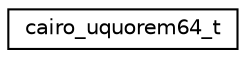 digraph "Graphical Class Hierarchy"
{
 // LATEX_PDF_SIZE
  edge [fontname="Helvetica",fontsize="10",labelfontname="Helvetica",labelfontsize="10"];
  node [fontname="Helvetica",fontsize="10",shape=record];
  rankdir="LR";
  Node0 [label="cairo_uquorem64_t",height=0.2,width=0.4,color="black", fillcolor="white", style="filled",URL="$structcairo__uquorem64__t.html",tooltip=" "];
}

